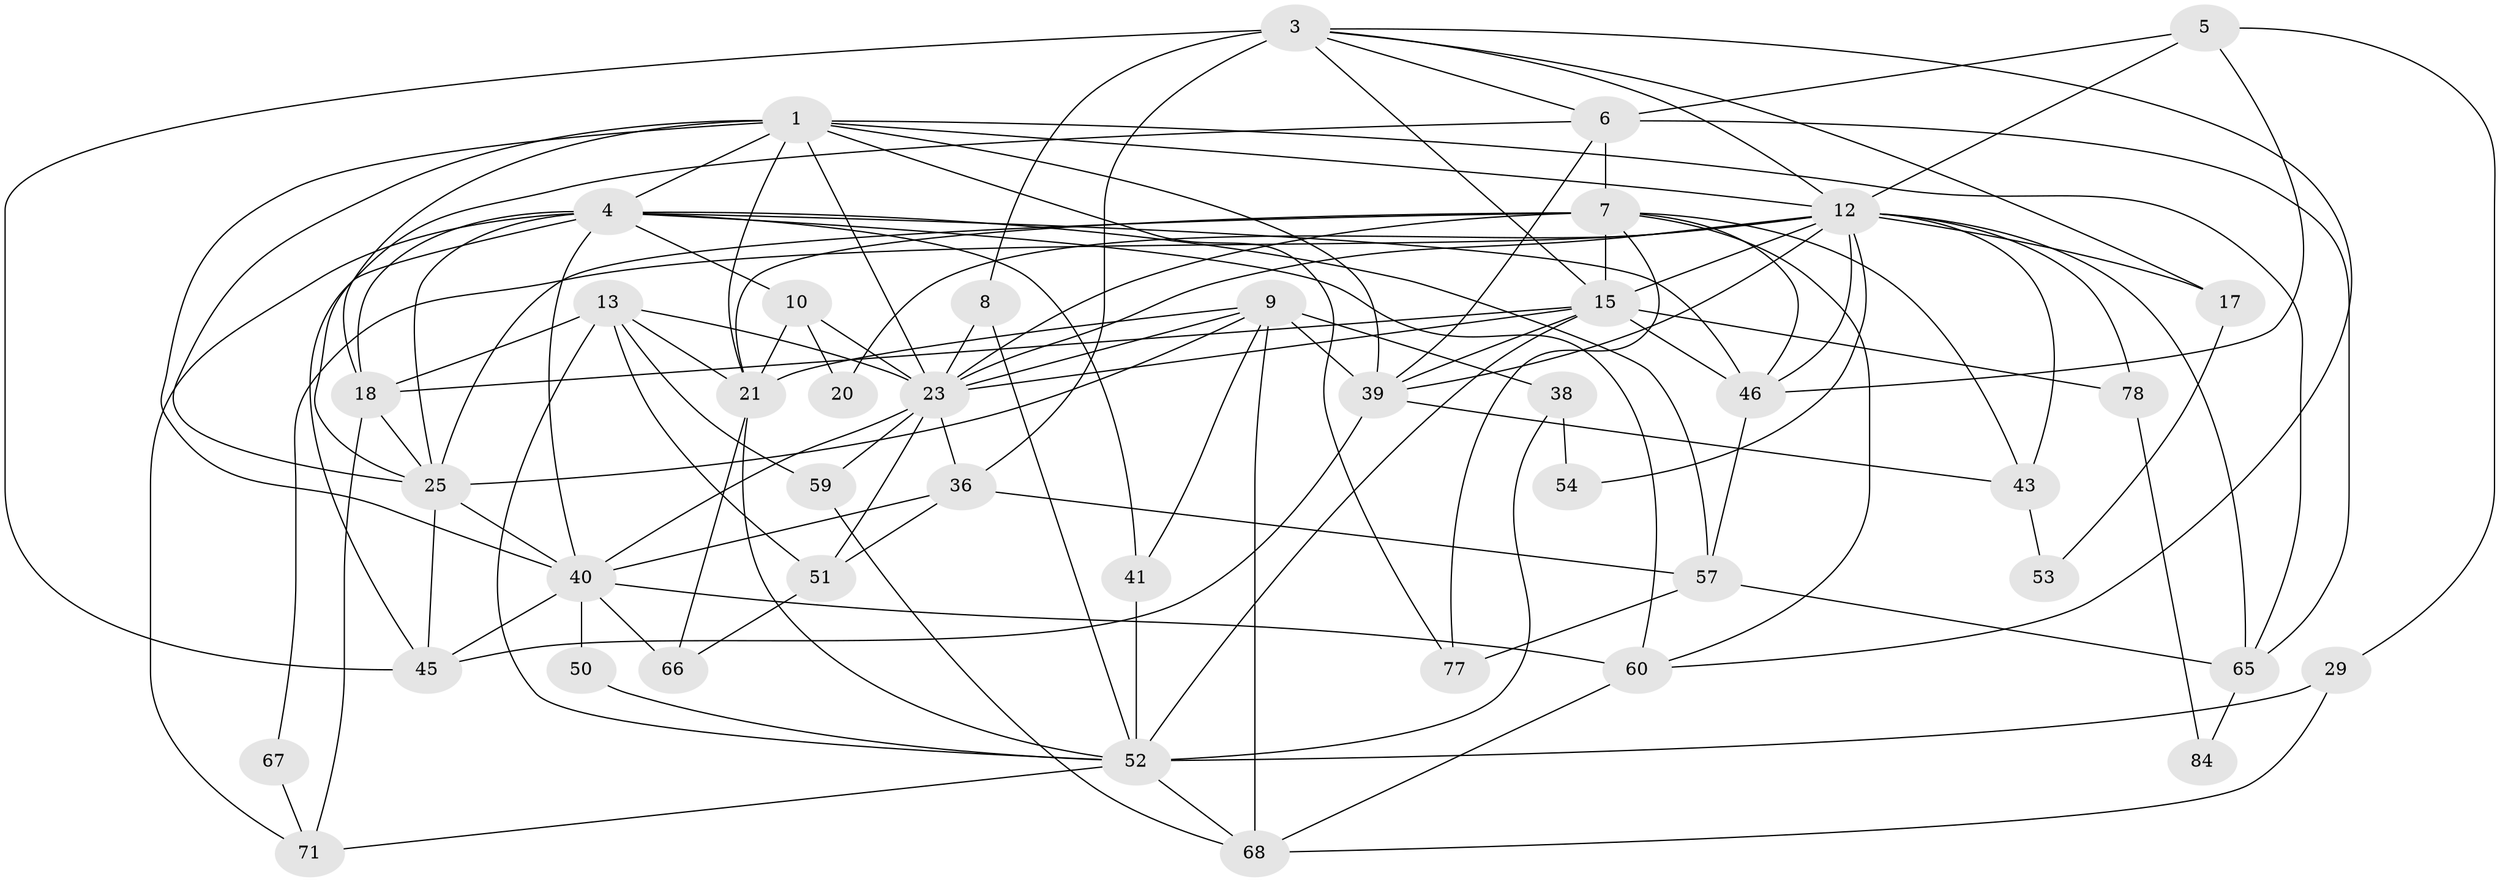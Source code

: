 // original degree distribution, {3: 0.32558139534883723, 5: 0.20930232558139536, 6: 0.12790697674418605, 4: 0.20930232558139536, 2: 0.10465116279069768, 7: 0.023255813953488372}
// Generated by graph-tools (version 1.1) at 2025/15/03/09/25 04:15:08]
// undirected, 43 vertices, 117 edges
graph export_dot {
graph [start="1"]
  node [color=gray90,style=filled];
  1 [super="+11+2"];
  3 [super="+42+26"];
  4 [super="+22+14"];
  5 [super="+83"];
  6 [super="+35+19"];
  7 [super="+28"];
  8;
  9 [super="+30+58"];
  10;
  12 [super="+56+27"];
  13 [super="+31"];
  15 [super="+85+44"];
  17;
  18 [super="+48+24"];
  20;
  21 [super="+37"];
  23 [super="+32"];
  25 [super="+69+61"];
  29;
  36 [super="+47"];
  38;
  39;
  40 [super="+75+62+55"];
  41;
  43;
  45 [super="+49"];
  46 [super="+81"];
  50;
  51;
  52 [super="+70+63"];
  53;
  54;
  57;
  59;
  60;
  65 [super="+72"];
  66;
  67;
  68;
  71;
  77;
  78;
  84;
  1 -- 65;
  1 -- 4;
  1 -- 39;
  1 -- 12;
  1 -- 77;
  1 -- 18;
  1 -- 21;
  1 -- 25;
  1 -- 40;
  1 -- 23;
  3 -- 8;
  3 -- 36 [weight=2];
  3 -- 17;
  3 -- 6;
  3 -- 60;
  3 -- 15;
  3 -- 45 [weight=2];
  3 -- 12;
  4 -- 57 [weight=2];
  4 -- 41;
  4 -- 10;
  4 -- 60 [weight=2];
  4 -- 46;
  4 -- 40;
  4 -- 18;
  4 -- 71;
  4 -- 25 [weight=2];
  4 -- 45;
  5 -- 12;
  5 -- 29;
  5 -- 6;
  5 -- 46;
  6 -- 65;
  6 -- 39;
  6 -- 25;
  6 -- 7 [weight=2];
  7 -- 15 [weight=2];
  7 -- 43;
  7 -- 77;
  7 -- 25;
  7 -- 60;
  7 -- 46;
  7 -- 21;
  7 -- 23;
  8 -- 52;
  8 -- 23;
  9 -- 21;
  9 -- 38;
  9 -- 23;
  9 -- 41;
  9 -- 68;
  9 -- 25;
  9 -- 39;
  10 -- 23;
  10 -- 20;
  10 -- 21;
  12 -- 39;
  12 -- 78;
  12 -- 17;
  12 -- 65;
  12 -- 67;
  12 -- 43;
  12 -- 46;
  12 -- 20;
  12 -- 54;
  12 -- 15;
  12 -- 23;
  13 -- 59;
  13 -- 23 [weight=2];
  13 -- 51;
  13 -- 21;
  13 -- 18;
  13 -- 52;
  15 -- 46;
  15 -- 78;
  15 -- 18;
  15 -- 39;
  15 -- 23;
  15 -- 52 [weight=2];
  17 -- 53;
  18 -- 71;
  18 -- 25;
  21 -- 66;
  21 -- 52;
  23 -- 36;
  23 -- 40;
  23 -- 51;
  23 -- 59;
  25 -- 45;
  25 -- 40;
  29 -- 68;
  29 -- 52;
  36 -- 51;
  36 -- 57;
  36 -- 40;
  38 -- 54;
  38 -- 52;
  39 -- 45;
  39 -- 43;
  40 -- 50;
  40 -- 60;
  40 -- 45;
  40 -- 66;
  41 -- 52 [weight=2];
  43 -- 53;
  46 -- 57;
  50 -- 52;
  51 -- 66;
  52 -- 68;
  52 -- 71;
  57 -- 77;
  57 -- 65;
  59 -- 68;
  60 -- 68;
  65 -- 84;
  67 -- 71;
  78 -- 84;
}
